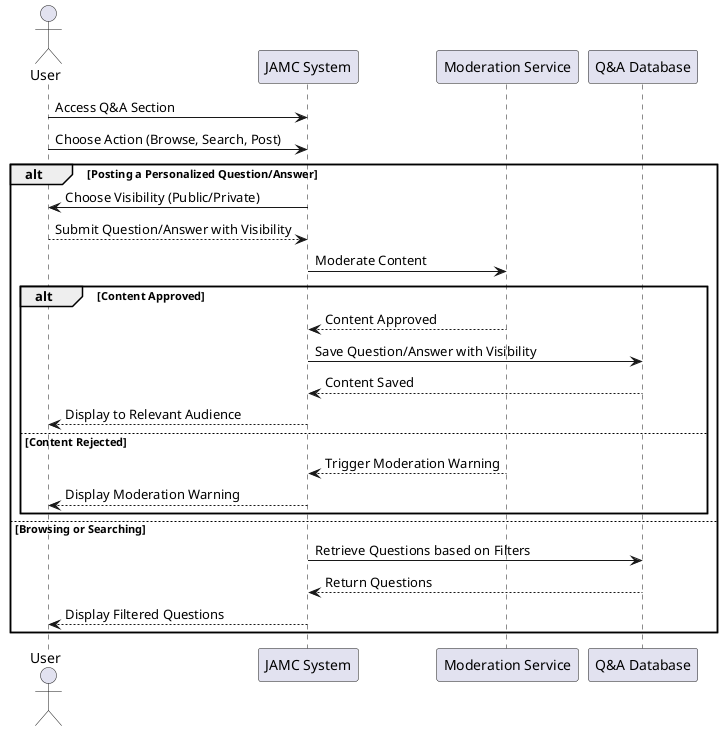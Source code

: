 @startuml
actor User
participant "JAMC System" as System
participant "Moderation Service" as Moderator
participant "Q&A Database" as DB

User -> System: Access Q&A Section
User -> System: Choose Action (Browse, Search, Post)
alt Posting a Personalized Question/Answer
    System -> User: Choose Visibility (Public/Private)
    User --> System: Submit Question/Answer with Visibility
    System -> Moderator: Moderate Content
    alt Content Approved
        Moderator --> System: Content Approved
        System -> DB: Save Question/Answer with Visibility
        DB --> System: Content Saved
        System --> User: Display to Relevant Audience
    else Content Rejected
        Moderator --> System: Trigger Moderation Warning
        System --> User: Display Moderation Warning
    end
else Browsing or Searching
    System -> DB: Retrieve Questions based on Filters
    DB --> System: Return Questions
    System --> User: Display Filtered Questions
end
@enduml
